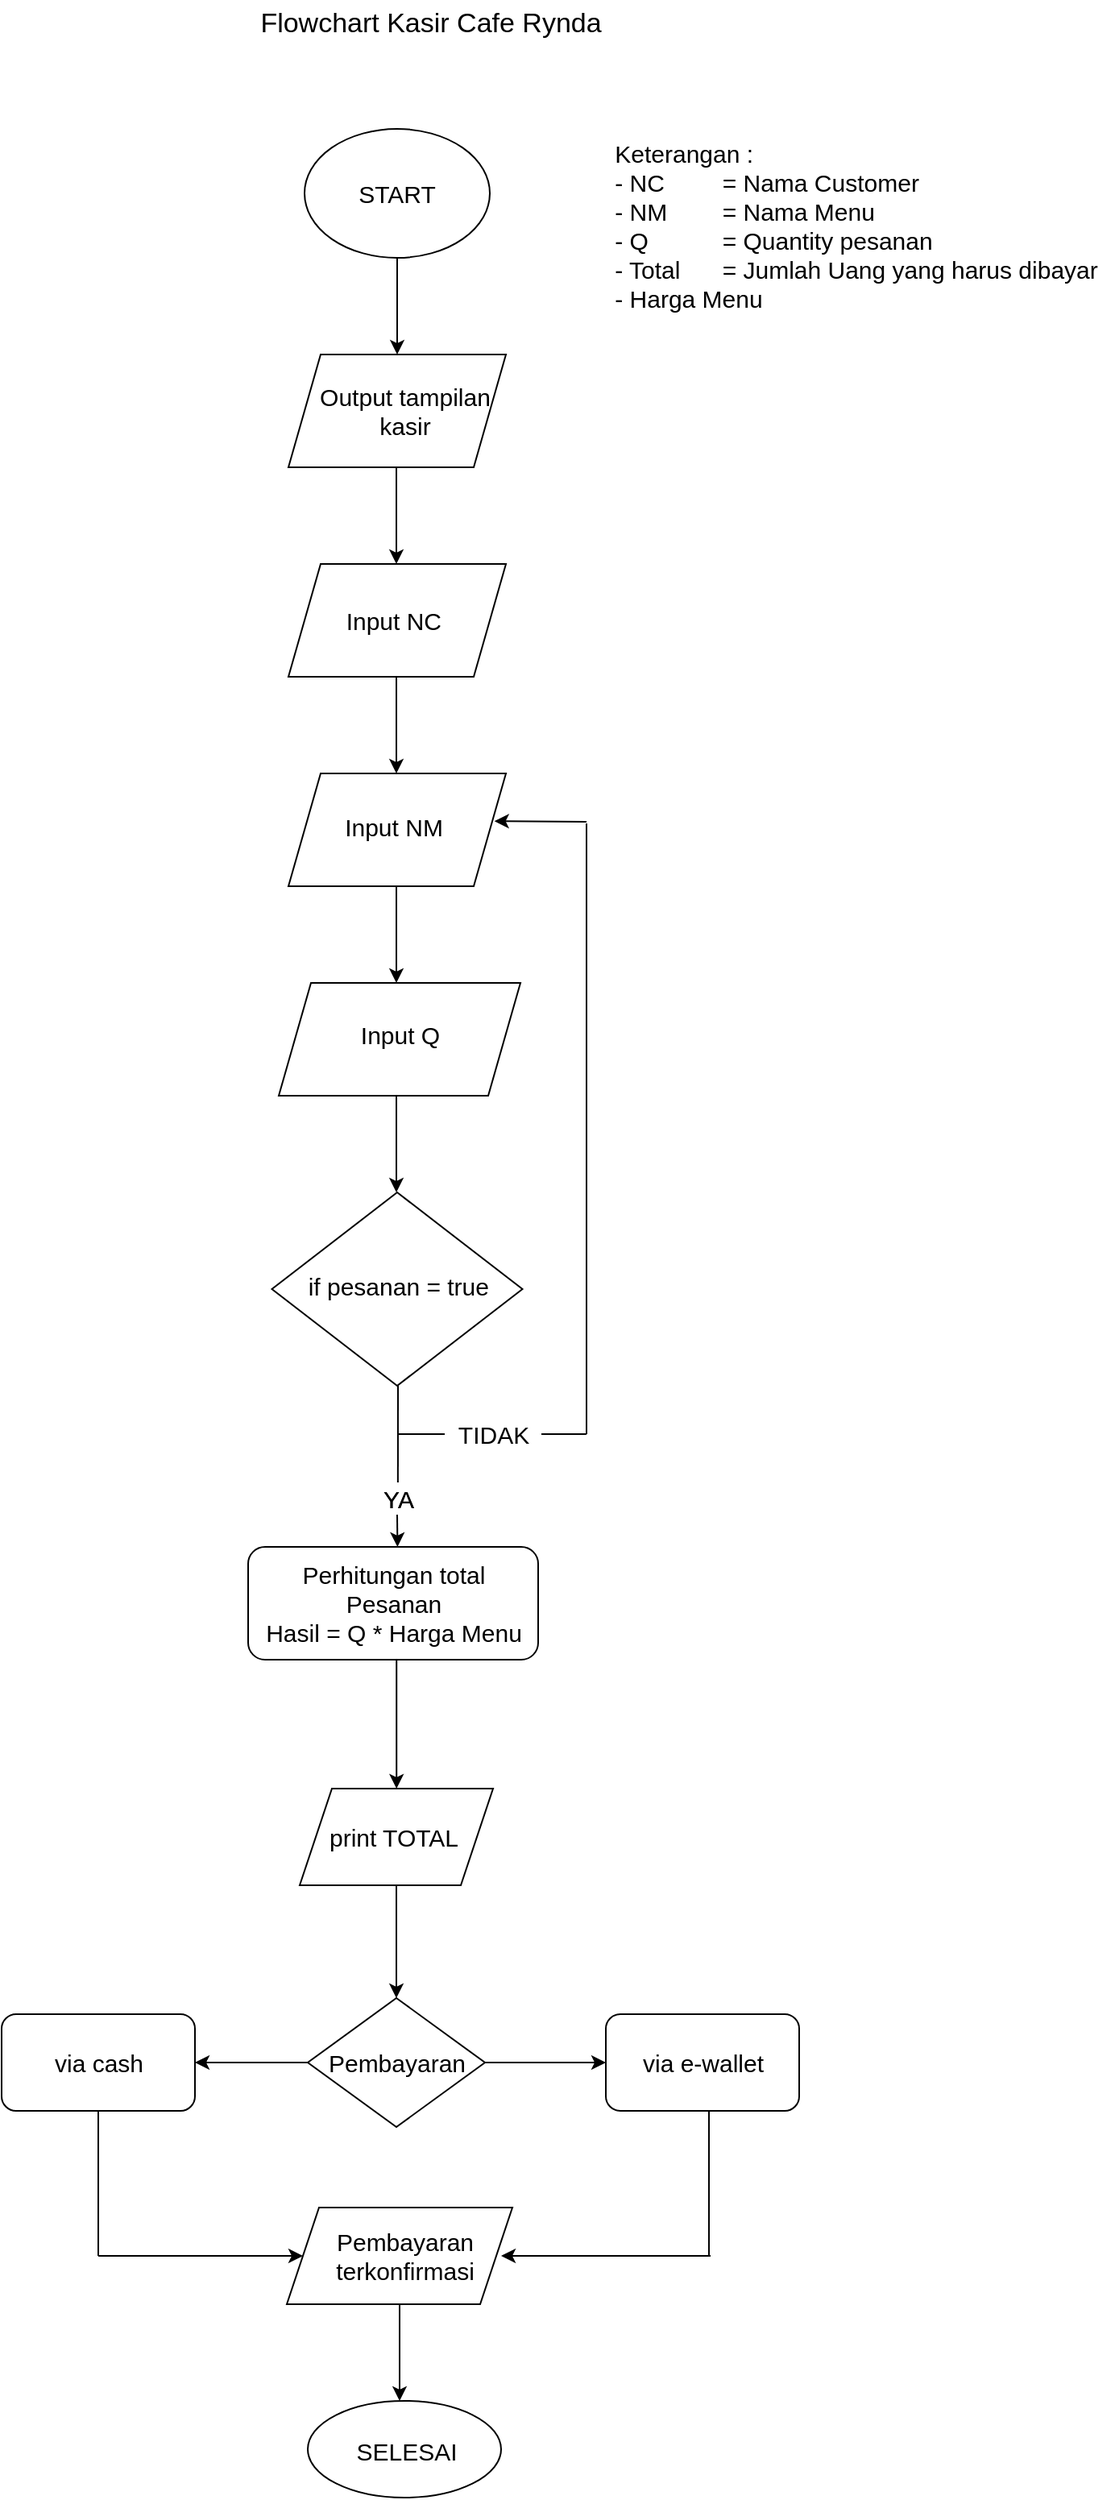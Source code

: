 <mxfile>
    <diagram id="yv9AR8YwXmYQttPCIyxz" name="Page-1">
        <mxGraphModel dx="506" dy="352" grid="1" gridSize="10" guides="1" tooltips="1" connect="1" arrows="1" fold="1" page="1" pageScale="1" pageWidth="850" pageHeight="1100" math="0" shadow="0">
            <root>
                <mxCell id="0"/>
                <mxCell id="1" parent="0"/>
                <mxCell id="2" value="" style="ellipse;whiteSpace=wrap;html=1;" parent="1" vertex="1">
                    <mxGeometry x="348" y="80" width="115" height="80" as="geometry"/>
                </mxCell>
                <mxCell id="3" value="Flowchart Kasir Cafe Rynda" style="text;html=1;resizable=0;autosize=1;align=center;verticalAlign=middle;points=[];fillColor=none;strokeColor=none;rounded=0;strokeWidth=1;fontSize=17;" parent="1" vertex="1">
                    <mxGeometry x="310.5" width="230" height="30" as="geometry"/>
                </mxCell>
                <mxCell id="4" value="START" style="text;html=1;resizable=0;autosize=1;align=center;verticalAlign=middle;points=[];fillColor=none;strokeColor=none;rounded=0;fontSize=15;" parent="1" vertex="1">
                    <mxGeometry x="375" y="110" width="60" height="20" as="geometry"/>
                </mxCell>
                <mxCell id="5" value="" style="endArrow=classic;html=1;fontSize=15;exitX=0.5;exitY=1;exitDx=0;exitDy=0;entryX=0.5;entryY=0;entryDx=0;entryDy=0;" parent="1" source="2" edge="1">
                    <mxGeometry width="50" height="50" relative="1" as="geometry">
                        <mxPoint x="415" y="220" as="sourcePoint"/>
                        <mxPoint x="405.5" y="220" as="targetPoint"/>
                    </mxGeometry>
                </mxCell>
                <mxCell id="6" value="&lt;div style=&quot;text-align: justify&quot;&gt;Keterangan :&lt;/div&gt;&lt;div style=&quot;text-align: justify&quot;&gt;- NC&lt;span style=&quot;white-space: pre&quot;&gt;&#9;&lt;/span&gt;&lt;span style=&quot;white-space: pre&quot;&gt;&#9;&lt;/span&gt;= Nama Customer&lt;/div&gt;&lt;div style=&quot;text-align: justify&quot;&gt;- NM &lt;span style=&quot;white-space: pre&quot;&gt;&#9;&lt;/span&gt;= Nama Menu&lt;/div&gt;&lt;div style=&quot;text-align: justify&quot;&gt;- Q&amp;nbsp; &lt;span style=&quot;white-space: pre&quot;&gt;&#9;&lt;/span&gt;&lt;span style=&quot;white-space: pre&quot;&gt;&#9;&lt;/span&gt;= Quantity pesanan&lt;/div&gt;&lt;div style=&quot;text-align: justify&quot;&gt;- Total &lt;span style=&quot;white-space: pre&quot;&gt;&#9;&lt;/span&gt;= Jumlah Uang yang harus dibayar&lt;/div&gt;&lt;div style=&quot;text-align: justify&quot;&gt;- Harga Menu&lt;/div&gt;" style="text;html=1;resizable=0;autosize=1;align=center;verticalAlign=middle;points=[];fillColor=none;strokeColor=none;rounded=0;fontSize=15;" parent="1" vertex="1">
                    <mxGeometry x="530" y="85" width="320" height="110" as="geometry"/>
                </mxCell>
                <mxCell id="7" value="" style="shape=parallelogram;perimeter=parallelogramPerimeter;whiteSpace=wrap;html=1;fixedSize=1;fontSize=15;strokeWidth=1;" parent="1" vertex="1">
                    <mxGeometry x="338" y="220" width="135" height="70" as="geometry"/>
                </mxCell>
                <mxCell id="8" value="Output tampilan &lt;br&gt;kasir" style="text;html=1;resizable=0;autosize=1;align=center;verticalAlign=middle;points=[];fillColor=none;strokeColor=none;rounded=0;fontSize=15;" parent="1" vertex="1">
                    <mxGeometry x="350" y="235" width="120" height="40" as="geometry"/>
                </mxCell>
                <mxCell id="9" value="" style="endArrow=classic;html=1;fontSize=15;exitX=0.5;exitY=1;exitDx=0;exitDy=0;entryX=0.5;entryY=0;entryDx=0;entryDy=0;" parent="1" edge="1">
                    <mxGeometry width="50" height="50" relative="1" as="geometry">
                        <mxPoint x="405" y="290" as="sourcePoint"/>
                        <mxPoint x="405" y="350" as="targetPoint"/>
                    </mxGeometry>
                </mxCell>
                <mxCell id="10" value="" style="shape=parallelogram;perimeter=parallelogramPerimeter;whiteSpace=wrap;html=1;fixedSize=1;fontSize=15;strokeWidth=1;" parent="1" vertex="1">
                    <mxGeometry x="338" y="350" width="135" height="70" as="geometry"/>
                </mxCell>
                <mxCell id="11" value="Input NC&amp;nbsp;" style="text;html=1;resizable=0;autosize=1;align=center;verticalAlign=middle;points=[];fillColor=none;strokeColor=none;rounded=0;fontSize=15;" parent="1" vertex="1">
                    <mxGeometry x="365" y="375" width="80" height="20" as="geometry"/>
                </mxCell>
                <mxCell id="12" value="" style="endArrow=classic;html=1;fontSize=15;exitX=0.5;exitY=1;exitDx=0;exitDy=0;entryX=0.5;entryY=0;entryDx=0;entryDy=0;" parent="1" edge="1">
                    <mxGeometry width="50" height="50" relative="1" as="geometry">
                        <mxPoint x="405" y="420" as="sourcePoint"/>
                        <mxPoint x="405" y="480" as="targetPoint"/>
                    </mxGeometry>
                </mxCell>
                <mxCell id="13" value="" style="shape=parallelogram;perimeter=parallelogramPerimeter;whiteSpace=wrap;html=1;fixedSize=1;fontSize=15;strokeWidth=1;" parent="1" vertex="1">
                    <mxGeometry x="338" y="480" width="135" height="70" as="geometry"/>
                </mxCell>
                <mxCell id="14" value="Input NM" style="text;html=1;resizable=0;autosize=1;align=center;verticalAlign=middle;points=[];fillColor=none;strokeColor=none;rounded=0;fontSize=15;" parent="1" vertex="1">
                    <mxGeometry x="363" y="503" width="80" height="20" as="geometry"/>
                </mxCell>
                <mxCell id="15" value="" style="endArrow=classic;html=1;fontSize=15;exitX=0.5;exitY=1;exitDx=0;exitDy=0;entryX=0.5;entryY=0;entryDx=0;entryDy=0;" parent="1" edge="1">
                    <mxGeometry width="50" height="50" relative="1" as="geometry">
                        <mxPoint x="405" y="550" as="sourcePoint"/>
                        <mxPoint x="405" y="610" as="targetPoint"/>
                    </mxGeometry>
                </mxCell>
                <mxCell id="16" value="" style="shape=parallelogram;perimeter=parallelogramPerimeter;whiteSpace=wrap;html=1;fixedSize=1;fontSize=15;strokeWidth=1;" parent="1" vertex="1">
                    <mxGeometry x="332" y="610" width="150" height="70" as="geometry"/>
                </mxCell>
                <mxCell id="17" value="Input Q" style="text;html=1;resizable=0;autosize=1;align=center;verticalAlign=middle;points=[];fillColor=none;strokeColor=none;rounded=0;fontSize=15;" parent="1" vertex="1">
                    <mxGeometry x="377" y="632" width="60" height="20" as="geometry"/>
                </mxCell>
                <mxCell id="18" value="" style="endArrow=classic;html=1;fontSize=15;exitX=0.5;exitY=1;exitDx=0;exitDy=0;entryX=0.5;entryY=0;entryDx=0;entryDy=0;" parent="1" edge="1">
                    <mxGeometry width="50" height="50" relative="1" as="geometry">
                        <mxPoint x="405" y="680" as="sourcePoint"/>
                        <mxPoint x="405" y="740" as="targetPoint"/>
                    </mxGeometry>
                </mxCell>
                <mxCell id="19" value="" style="endArrow=classic;html=1;fontSize=15;entryX=1.007;entryY=0.39;entryDx=0;entryDy=0;entryPerimeter=0;" parent="1" edge="1">
                    <mxGeometry width="50" height="50" relative="1" as="geometry">
                        <mxPoint x="523" y="510" as="sourcePoint"/>
                        <mxPoint x="465.84" y="509.6" as="targetPoint"/>
                    </mxGeometry>
                </mxCell>
                <mxCell id="20" value="" style="endArrow=none;html=1;fontSize=15;startArrow=none;" parent="1" source="25" edge="1">
                    <mxGeometry width="50" height="50" relative="1" as="geometry">
                        <mxPoint x="406" y="890" as="sourcePoint"/>
                        <mxPoint x="523" y="890" as="targetPoint"/>
                    </mxGeometry>
                </mxCell>
                <mxCell id="21" value="" style="rhombus;whiteSpace=wrap;html=1;fontSize=15;strokeWidth=1;" parent="1" vertex="1">
                    <mxGeometry x="327.75" y="740" width="155.5" height="120" as="geometry"/>
                </mxCell>
                <mxCell id="22" value="if pesanan = true&amp;nbsp;" style="text;html=1;resizable=0;autosize=1;align=center;verticalAlign=middle;points=[];fillColor=none;strokeColor=none;rounded=0;fontSize=15;" parent="1" vertex="1">
                    <mxGeometry x="343" y="788" width="130" height="20" as="geometry"/>
                </mxCell>
                <mxCell id="23" value="YA" style="text;html=1;resizable=0;autosize=1;align=center;verticalAlign=middle;points=[];fillColor=none;strokeColor=none;rounded=0;fontSize=15;" parent="1" vertex="1">
                    <mxGeometry x="390.5" y="920" width="30" height="20" as="geometry"/>
                </mxCell>
                <mxCell id="24" value="" style="endArrow=none;html=1;fontSize=15;entryX=0.515;entryY=0;entryDx=0;entryDy=0;entryPerimeter=0;" parent="1" target="23" edge="1">
                    <mxGeometry width="50" height="50" relative="1" as="geometry">
                        <mxPoint x="406" y="860" as="sourcePoint"/>
                        <mxPoint x="405.7" y="960.0" as="targetPoint"/>
                    </mxGeometry>
                </mxCell>
                <mxCell id="25" value="TIDAK" style="text;html=1;resizable=0;autosize=1;align=center;verticalAlign=middle;points=[];fillColor=none;strokeColor=none;rounded=0;fontSize=15;" parent="1" vertex="1">
                    <mxGeometry x="435" y="880" width="60" height="20" as="geometry"/>
                </mxCell>
                <mxCell id="26" value="" style="endArrow=none;html=1;fontSize=15;" parent="1" target="25" edge="1">
                    <mxGeometry width="50" height="50" relative="1" as="geometry">
                        <mxPoint x="406" y="890" as="sourcePoint"/>
                        <mxPoint x="523" y="890" as="targetPoint"/>
                    </mxGeometry>
                </mxCell>
                <mxCell id="27" value="" style="endArrow=none;html=1;fontSize=15;" parent="1" edge="1">
                    <mxGeometry width="50" height="50" relative="1" as="geometry">
                        <mxPoint x="523" y="511" as="sourcePoint"/>
                        <mxPoint x="523" y="890" as="targetPoint"/>
                    </mxGeometry>
                </mxCell>
                <mxCell id="28" value="" style="endArrow=classic;html=1;fontSize=15;exitX=0.5;exitY=1;exitDx=0;exitDy=0;entryX=0.515;entryY=0;entryDx=0;entryDy=0;entryPerimeter=0;startArrow=none;" parent="1" source="32" target="29" edge="1">
                    <mxGeometry width="50" height="50" relative="1" as="geometry">
                        <mxPoint x="405.66" y="852" as="sourcePoint"/>
                        <mxPoint x="405.66" y="932" as="targetPoint"/>
                    </mxGeometry>
                </mxCell>
                <mxCell id="29" value="" style="rounded=1;whiteSpace=wrap;html=1;fontSize=15;strokeWidth=1;" parent="1" vertex="1">
                    <mxGeometry x="313" y="960" width="180" height="70" as="geometry"/>
                </mxCell>
                <mxCell id="30" value="Perhitungan total &lt;br&gt;Pesanan&lt;br&gt;Hasil = Q * Harga Menu" style="text;html=1;resizable=0;autosize=1;align=center;verticalAlign=middle;points=[];fillColor=none;strokeColor=none;rounded=0;fontSize=15;" parent="1" vertex="1">
                    <mxGeometry x="318" y="965" width="170" height="60" as="geometry"/>
                </mxCell>
                <mxCell id="31" value="" style="endArrow=classic;html=1;fontSize=15;exitX=0.5;exitY=1;exitDx=0;exitDy=0;" parent="1" edge="1">
                    <mxGeometry width="50" height="50" relative="1" as="geometry">
                        <mxPoint x="405.1" y="1030" as="sourcePoint"/>
                        <mxPoint x="405.1" y="1110" as="targetPoint"/>
                    </mxGeometry>
                </mxCell>
                <mxCell id="32" value="YA" style="text;html=1;resizable=0;autosize=1;align=center;verticalAlign=middle;points=[];fillColor=none;strokeColor=none;rounded=0;fontSize=15;" parent="1" vertex="1">
                    <mxGeometry x="390.5" y="920" width="30" height="20" as="geometry"/>
                </mxCell>
                <mxCell id="33" value="" style="edgeStyle=none;html=1;fontSize=15;" parent="1" source="34" target="37" edge="1">
                    <mxGeometry relative="1" as="geometry"/>
                </mxCell>
                <mxCell id="34" value="" style="shape=parallelogram;perimeter=parallelogramPerimeter;whiteSpace=wrap;html=1;fixedSize=1;fontSize=15;strokeWidth=1;" parent="1" vertex="1">
                    <mxGeometry x="345" y="1110" width="120" height="60" as="geometry"/>
                </mxCell>
                <mxCell id="35" value="print TOTAL" style="text;html=1;resizable=0;autosize=1;align=center;verticalAlign=middle;points=[];fillColor=none;strokeColor=none;rounded=0;fontSize=15;" parent="1" vertex="1">
                    <mxGeometry x="353" y="1130" width="100" height="20" as="geometry"/>
                </mxCell>
                <mxCell id="36" value="" style="edgeStyle=none;html=1;fontSize=15;" parent="1" source="37" target="40" edge="1">
                    <mxGeometry relative="1" as="geometry"/>
                </mxCell>
                <mxCell id="37" value="" style="rhombus;whiteSpace=wrap;html=1;fontSize=15;strokeWidth=1;" parent="1" vertex="1">
                    <mxGeometry x="350" y="1240" width="110" height="80" as="geometry"/>
                </mxCell>
                <mxCell id="38" value="" style="edgeStyle=none;html=1;fontSize=15;" parent="1" target="41" edge="1">
                    <mxGeometry relative="1" as="geometry">
                        <mxPoint x="350" y="1280" as="sourcePoint"/>
                    </mxGeometry>
                </mxCell>
                <mxCell id="39" value="Pembayaran" style="text;html=1;resizable=0;autosize=1;align=center;verticalAlign=middle;points=[];fillColor=none;strokeColor=none;rounded=0;fontSize=15;" parent="1" vertex="1">
                    <mxGeometry x="355" y="1270" width="100" height="20" as="geometry"/>
                </mxCell>
                <mxCell id="40" value="" style="rounded=1;whiteSpace=wrap;html=1;fontSize=15;strokeWidth=1;" parent="1" vertex="1">
                    <mxGeometry x="535" y="1250" width="120" height="60" as="geometry"/>
                </mxCell>
                <mxCell id="41" value="" style="rounded=1;whiteSpace=wrap;html=1;fontSize=15;strokeWidth=1;" parent="1" vertex="1">
                    <mxGeometry x="160" y="1250" width="120" height="60" as="geometry"/>
                </mxCell>
                <mxCell id="42" value="via cash" style="text;html=1;resizable=0;autosize=1;align=center;verticalAlign=middle;points=[];fillColor=none;strokeColor=none;rounded=0;fontSize=15;" parent="1" vertex="1">
                    <mxGeometry x="185" y="1270" width="70" height="20" as="geometry"/>
                </mxCell>
                <mxCell id="43" value="via e-wallet" style="text;html=1;resizable=0;autosize=1;align=center;verticalAlign=middle;points=[];fillColor=none;strokeColor=none;rounded=0;fontSize=15;" parent="1" vertex="1">
                    <mxGeometry x="550" y="1270" width="90" height="20" as="geometry"/>
                </mxCell>
                <mxCell id="44" value="" style="endArrow=classic;html=1;fontSize=15;" parent="1" target="46" edge="1">
                    <mxGeometry width="50" height="50" relative="1" as="geometry">
                        <mxPoint x="220" y="1400" as="sourcePoint"/>
                        <mxPoint x="350" y="1400" as="targetPoint"/>
                        <Array as="points">
                            <mxPoint x="220" y="1400"/>
                        </Array>
                    </mxGeometry>
                </mxCell>
                <mxCell id="45" value="" style="endArrow=none;html=1;fontSize=15;entryX=0.5;entryY=1;entryDx=0;entryDy=0;" parent="1" target="41" edge="1">
                    <mxGeometry width="50" height="50" relative="1" as="geometry">
                        <mxPoint x="220" y="1400" as="sourcePoint"/>
                        <mxPoint x="270" y="1350" as="targetPoint"/>
                    </mxGeometry>
                </mxCell>
                <mxCell id="46" value="" style="shape=parallelogram;perimeter=parallelogramPerimeter;whiteSpace=wrap;html=1;fixedSize=1;fontSize=15;strokeWidth=1;" parent="1" vertex="1">
                    <mxGeometry x="337" y="1370" width="140" height="60" as="geometry"/>
                </mxCell>
                <mxCell id="47" value="" style="endArrow=none;html=1;fontSize=15;entryX=0.5;entryY=1;entryDx=0;entryDy=0;" parent="1" edge="1">
                    <mxGeometry width="50" height="50" relative="1" as="geometry">
                        <mxPoint x="599" y="1400" as="sourcePoint"/>
                        <mxPoint x="599" y="1310" as="targetPoint"/>
                    </mxGeometry>
                </mxCell>
                <mxCell id="48" value="&lt;div&gt;&lt;span&gt;Pembayaran&lt;/span&gt;&lt;/div&gt;&lt;div&gt;&lt;span&gt;terkonfirmasi&lt;/span&gt;&lt;/div&gt;" style="text;html=1;resizable=0;autosize=1;align=center;verticalAlign=middle;points=[];fillColor=none;strokeColor=none;rounded=0;fontSize=15;" parent="1" vertex="1">
                    <mxGeometry x="360" y="1380" width="100" height="40" as="geometry"/>
                </mxCell>
                <mxCell id="49" value="" style="endArrow=classic;html=1;fontSize=15;" parent="1" edge="1">
                    <mxGeometry width="50" height="50" relative="1" as="geometry">
                        <mxPoint x="600" y="1400" as="sourcePoint"/>
                        <mxPoint x="470" y="1400" as="targetPoint"/>
                    </mxGeometry>
                </mxCell>
                <mxCell id="50" value="" style="edgeStyle=none;html=1;fontSize=15;exitX=0.5;exitY=1;exitDx=0;exitDy=0;entryX=0.475;entryY=0;entryDx=0;entryDy=0;entryPerimeter=0;" parent="1" target="51" edge="1">
                    <mxGeometry relative="1" as="geometry">
                        <Array as="points"/>
                        <mxPoint x="407" y="1430" as="sourcePoint"/>
                    </mxGeometry>
                </mxCell>
                <mxCell id="51" value="" style="ellipse;whiteSpace=wrap;html=1;fontSize=15;strokeWidth=1;" parent="1" vertex="1">
                    <mxGeometry x="350" y="1490" width="120" height="60" as="geometry"/>
                </mxCell>
                <mxCell id="52" value="SELESAI" style="text;html=1;resizable=0;autosize=1;align=center;verticalAlign=middle;points=[];fillColor=none;strokeColor=none;rounded=0;fontSize=15;" parent="1" vertex="1">
                    <mxGeometry x="371" y="1511" width="80" height="20" as="geometry"/>
                </mxCell>
            </root>
        </mxGraphModel>
    </diagram>
</mxfile>